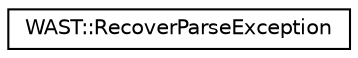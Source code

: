 digraph "Graphical Class Hierarchy"
{
  edge [fontname="Helvetica",fontsize="10",labelfontname="Helvetica",labelfontsize="10"];
  node [fontname="Helvetica",fontsize="10",shape=record];
  rankdir="LR";
  Node0 [label="WAST::RecoverParseException",height=0.2,width=0.4,color="black", fillcolor="white", style="filled",URL="$struct_w_a_s_t_1_1_recover_parse_exception.html"];
}
